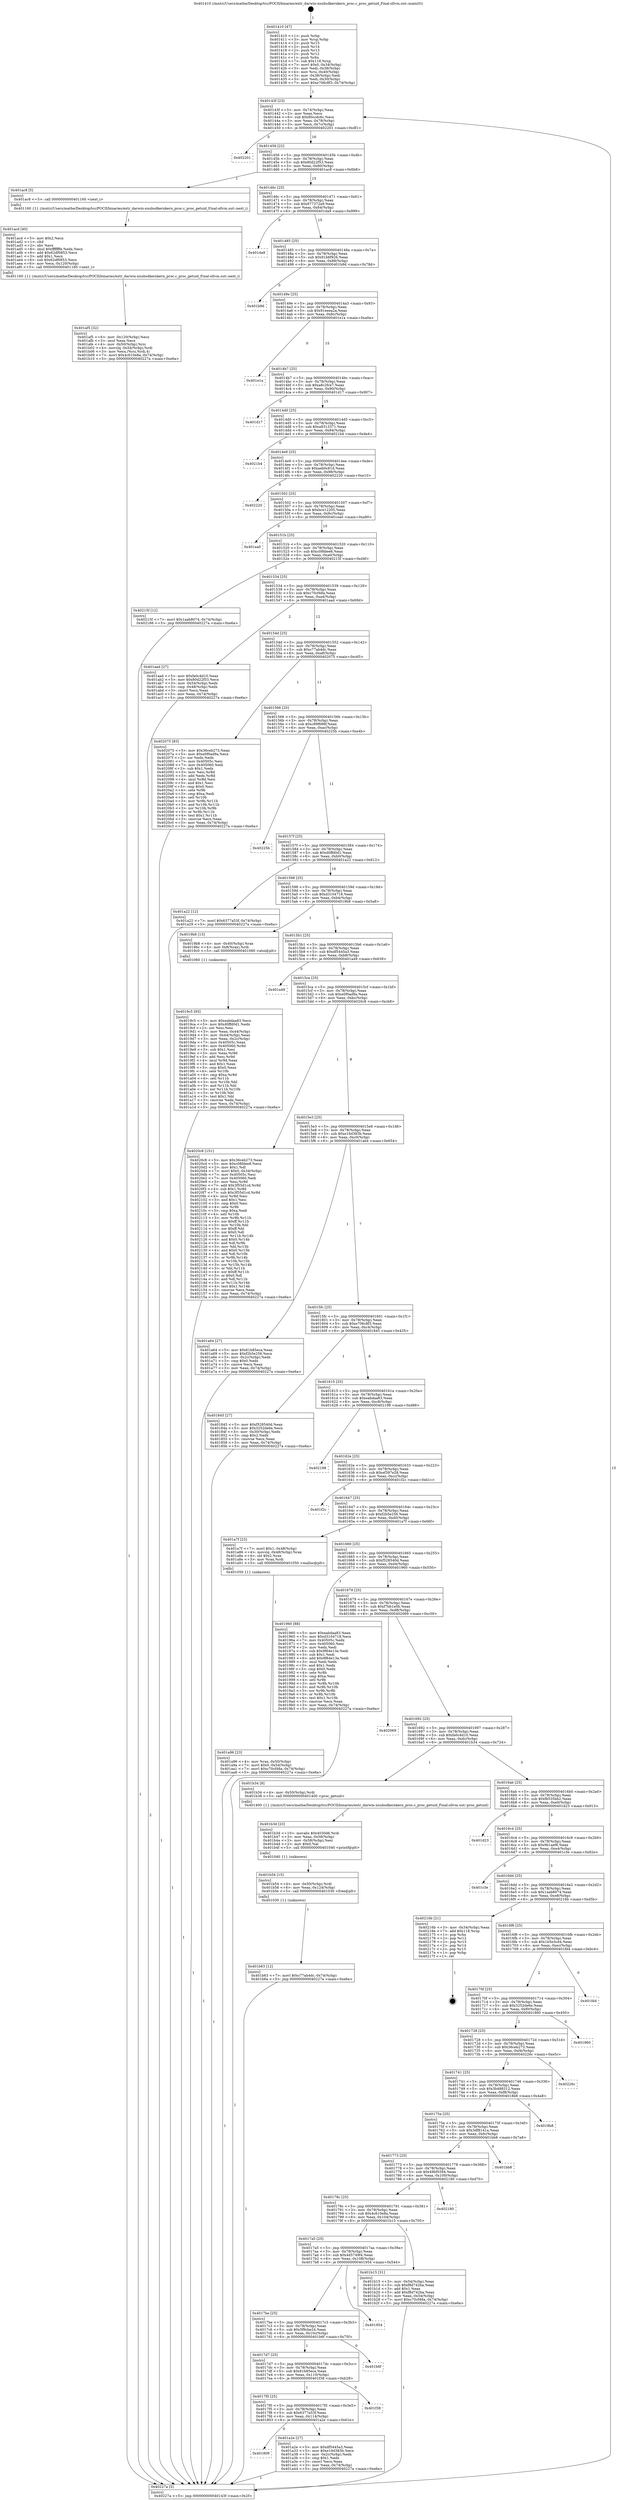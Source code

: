 digraph "0x401410" {
  label = "0x401410 (/mnt/c/Users/mathe/Desktop/tcc/POCII/binaries/extr_darwin-xnubsdkernkern_proc.c_proc_getuid_Final-ollvm.out::main(0))"
  labelloc = "t"
  node[shape=record]

  Entry [label="",width=0.3,height=0.3,shape=circle,fillcolor=black,style=filled]
  "0x40143f" [label="{
     0x40143f [23]\l
     | [instrs]\l
     &nbsp;&nbsp;0x40143f \<+3\>: mov -0x74(%rbp),%eax\l
     &nbsp;&nbsp;0x401442 \<+2\>: mov %eax,%ecx\l
     &nbsp;&nbsp;0x401444 \<+6\>: sub $0x80ccdc6c,%ecx\l
     &nbsp;&nbsp;0x40144a \<+3\>: mov %eax,-0x78(%rbp)\l
     &nbsp;&nbsp;0x40144d \<+3\>: mov %ecx,-0x7c(%rbp)\l
     &nbsp;&nbsp;0x401450 \<+6\>: je 0000000000402201 \<main+0xdf1\>\l
  }"]
  "0x402201" [label="{
     0x402201\l
  }", style=dashed]
  "0x401456" [label="{
     0x401456 [22]\l
     | [instrs]\l
     &nbsp;&nbsp;0x401456 \<+5\>: jmp 000000000040145b \<main+0x4b\>\l
     &nbsp;&nbsp;0x40145b \<+3\>: mov -0x78(%rbp),%eax\l
     &nbsp;&nbsp;0x40145e \<+5\>: sub $0x80d22f53,%eax\l
     &nbsp;&nbsp;0x401463 \<+3\>: mov %eax,-0x80(%rbp)\l
     &nbsp;&nbsp;0x401466 \<+6\>: je 0000000000401ac8 \<main+0x6b8\>\l
  }"]
  Exit [label="",width=0.3,height=0.3,shape=circle,fillcolor=black,style=filled,peripheries=2]
  "0x401ac8" [label="{
     0x401ac8 [5]\l
     | [instrs]\l
     &nbsp;&nbsp;0x401ac8 \<+5\>: call 0000000000401160 \<next_i\>\l
     | [calls]\l
     &nbsp;&nbsp;0x401160 \{1\} (/mnt/c/Users/mathe/Desktop/tcc/POCII/binaries/extr_darwin-xnubsdkernkern_proc.c_proc_getuid_Final-ollvm.out::next_i)\l
  }"]
  "0x40146c" [label="{
     0x40146c [25]\l
     | [instrs]\l
     &nbsp;&nbsp;0x40146c \<+5\>: jmp 0000000000401471 \<main+0x61\>\l
     &nbsp;&nbsp;0x401471 \<+3\>: mov -0x78(%rbp),%eax\l
     &nbsp;&nbsp;0x401474 \<+5\>: sub $0x877372a9,%eax\l
     &nbsp;&nbsp;0x401479 \<+6\>: mov %eax,-0x84(%rbp)\l
     &nbsp;&nbsp;0x40147f \<+6\>: je 0000000000401da9 \<main+0x999\>\l
  }"]
  "0x401b63" [label="{
     0x401b63 [12]\l
     | [instrs]\l
     &nbsp;&nbsp;0x401b63 \<+7\>: movl $0xc77ab4dc,-0x74(%rbp)\l
     &nbsp;&nbsp;0x401b6a \<+5\>: jmp 000000000040227a \<main+0xe6a\>\l
  }"]
  "0x401da9" [label="{
     0x401da9\l
  }", style=dashed]
  "0x401485" [label="{
     0x401485 [25]\l
     | [instrs]\l
     &nbsp;&nbsp;0x401485 \<+5\>: jmp 000000000040148a \<main+0x7a\>\l
     &nbsp;&nbsp;0x40148a \<+3\>: mov -0x78(%rbp),%eax\l
     &nbsp;&nbsp;0x40148d \<+5\>: sub $0x91b6f926,%eax\l
     &nbsp;&nbsp;0x401492 \<+6\>: mov %eax,-0x88(%rbp)\l
     &nbsp;&nbsp;0x401498 \<+6\>: je 0000000000401b9d \<main+0x78d\>\l
  }"]
  "0x401b54" [label="{
     0x401b54 [15]\l
     | [instrs]\l
     &nbsp;&nbsp;0x401b54 \<+4\>: mov -0x50(%rbp),%rdi\l
     &nbsp;&nbsp;0x401b58 \<+6\>: mov %eax,-0x124(%rbp)\l
     &nbsp;&nbsp;0x401b5e \<+5\>: call 0000000000401030 \<free@plt\>\l
     | [calls]\l
     &nbsp;&nbsp;0x401030 \{1\} (unknown)\l
  }"]
  "0x401b9d" [label="{
     0x401b9d\l
  }", style=dashed]
  "0x40149e" [label="{
     0x40149e [25]\l
     | [instrs]\l
     &nbsp;&nbsp;0x40149e \<+5\>: jmp 00000000004014a3 \<main+0x93\>\l
     &nbsp;&nbsp;0x4014a3 \<+3\>: mov -0x78(%rbp),%eax\l
     &nbsp;&nbsp;0x4014a6 \<+5\>: sub $0x91eeea2a,%eax\l
     &nbsp;&nbsp;0x4014ab \<+6\>: mov %eax,-0x8c(%rbp)\l
     &nbsp;&nbsp;0x4014b1 \<+6\>: je 0000000000401e1a \<main+0xa0a\>\l
  }"]
  "0x401b3d" [label="{
     0x401b3d [23]\l
     | [instrs]\l
     &nbsp;&nbsp;0x401b3d \<+10\>: movabs $0x4030d6,%rdi\l
     &nbsp;&nbsp;0x401b47 \<+3\>: mov %eax,-0x58(%rbp)\l
     &nbsp;&nbsp;0x401b4a \<+3\>: mov -0x58(%rbp),%esi\l
     &nbsp;&nbsp;0x401b4d \<+2\>: mov $0x0,%al\l
     &nbsp;&nbsp;0x401b4f \<+5\>: call 0000000000401040 \<printf@plt\>\l
     | [calls]\l
     &nbsp;&nbsp;0x401040 \{1\} (unknown)\l
  }"]
  "0x401e1a" [label="{
     0x401e1a\l
  }", style=dashed]
  "0x4014b7" [label="{
     0x4014b7 [25]\l
     | [instrs]\l
     &nbsp;&nbsp;0x4014b7 \<+5\>: jmp 00000000004014bc \<main+0xac\>\l
     &nbsp;&nbsp;0x4014bc \<+3\>: mov -0x78(%rbp),%eax\l
     &nbsp;&nbsp;0x4014bf \<+5\>: sub $0xa8c2fce7,%eax\l
     &nbsp;&nbsp;0x4014c4 \<+6\>: mov %eax,-0x90(%rbp)\l
     &nbsp;&nbsp;0x4014ca \<+6\>: je 0000000000401d17 \<main+0x907\>\l
  }"]
  "0x401af5" [label="{
     0x401af5 [32]\l
     | [instrs]\l
     &nbsp;&nbsp;0x401af5 \<+6\>: mov -0x120(%rbp),%ecx\l
     &nbsp;&nbsp;0x401afb \<+3\>: imul %eax,%ecx\l
     &nbsp;&nbsp;0x401afe \<+4\>: mov -0x50(%rbp),%rsi\l
     &nbsp;&nbsp;0x401b02 \<+4\>: movslq -0x54(%rbp),%rdi\l
     &nbsp;&nbsp;0x401b06 \<+3\>: mov %ecx,(%rsi,%rdi,4)\l
     &nbsp;&nbsp;0x401b09 \<+7\>: movl $0x4c610e8a,-0x74(%rbp)\l
     &nbsp;&nbsp;0x401b10 \<+5\>: jmp 000000000040227a \<main+0xe6a\>\l
  }"]
  "0x401d17" [label="{
     0x401d17\l
  }", style=dashed]
  "0x4014d0" [label="{
     0x4014d0 [25]\l
     | [instrs]\l
     &nbsp;&nbsp;0x4014d0 \<+5\>: jmp 00000000004014d5 \<main+0xc5\>\l
     &nbsp;&nbsp;0x4014d5 \<+3\>: mov -0x78(%rbp),%eax\l
     &nbsp;&nbsp;0x4014d8 \<+5\>: sub $0xa9313371,%eax\l
     &nbsp;&nbsp;0x4014dd \<+6\>: mov %eax,-0x94(%rbp)\l
     &nbsp;&nbsp;0x4014e3 \<+6\>: je 00000000004021b4 \<main+0xda4\>\l
  }"]
  "0x401acd" [label="{
     0x401acd [40]\l
     | [instrs]\l
     &nbsp;&nbsp;0x401acd \<+5\>: mov $0x2,%ecx\l
     &nbsp;&nbsp;0x401ad2 \<+1\>: cltd\l
     &nbsp;&nbsp;0x401ad3 \<+2\>: idiv %ecx\l
     &nbsp;&nbsp;0x401ad5 \<+6\>: imul $0xfffffffe,%edx,%ecx\l
     &nbsp;&nbsp;0x401adb \<+6\>: add $0x62df0853,%ecx\l
     &nbsp;&nbsp;0x401ae1 \<+3\>: add $0x1,%ecx\l
     &nbsp;&nbsp;0x401ae4 \<+6\>: sub $0x62df0853,%ecx\l
     &nbsp;&nbsp;0x401aea \<+6\>: mov %ecx,-0x120(%rbp)\l
     &nbsp;&nbsp;0x401af0 \<+5\>: call 0000000000401160 \<next_i\>\l
     | [calls]\l
     &nbsp;&nbsp;0x401160 \{1\} (/mnt/c/Users/mathe/Desktop/tcc/POCII/binaries/extr_darwin-xnubsdkernkern_proc.c_proc_getuid_Final-ollvm.out::next_i)\l
  }"]
  "0x4021b4" [label="{
     0x4021b4\l
  }", style=dashed]
  "0x4014e9" [label="{
     0x4014e9 [25]\l
     | [instrs]\l
     &nbsp;&nbsp;0x4014e9 \<+5\>: jmp 00000000004014ee \<main+0xde\>\l
     &nbsp;&nbsp;0x4014ee \<+3\>: mov -0x78(%rbp),%eax\l
     &nbsp;&nbsp;0x4014f1 \<+5\>: sub $0xaeb0c81d,%eax\l
     &nbsp;&nbsp;0x4014f6 \<+6\>: mov %eax,-0x98(%rbp)\l
     &nbsp;&nbsp;0x4014fc \<+6\>: je 0000000000402220 \<main+0xe10\>\l
  }"]
  "0x401a96" [label="{
     0x401a96 [23]\l
     | [instrs]\l
     &nbsp;&nbsp;0x401a96 \<+4\>: mov %rax,-0x50(%rbp)\l
     &nbsp;&nbsp;0x401a9a \<+7\>: movl $0x0,-0x54(%rbp)\l
     &nbsp;&nbsp;0x401aa1 \<+7\>: movl $0xc70cf48a,-0x74(%rbp)\l
     &nbsp;&nbsp;0x401aa8 \<+5\>: jmp 000000000040227a \<main+0xe6a\>\l
  }"]
  "0x402220" [label="{
     0x402220\l
  }", style=dashed]
  "0x401502" [label="{
     0x401502 [25]\l
     | [instrs]\l
     &nbsp;&nbsp;0x401502 \<+5\>: jmp 0000000000401507 \<main+0xf7\>\l
     &nbsp;&nbsp;0x401507 \<+3\>: mov -0x78(%rbp),%eax\l
     &nbsp;&nbsp;0x40150a \<+5\>: sub $0xbce12205,%eax\l
     &nbsp;&nbsp;0x40150f \<+6\>: mov %eax,-0x9c(%rbp)\l
     &nbsp;&nbsp;0x401515 \<+6\>: je 0000000000401ea0 \<main+0xa90\>\l
  }"]
  "0x401809" [label="{
     0x401809\l
  }", style=dashed]
  "0x401ea0" [label="{
     0x401ea0\l
  }", style=dashed]
  "0x40151b" [label="{
     0x40151b [25]\l
     | [instrs]\l
     &nbsp;&nbsp;0x40151b \<+5\>: jmp 0000000000401520 \<main+0x110\>\l
     &nbsp;&nbsp;0x401520 \<+3\>: mov -0x78(%rbp),%eax\l
     &nbsp;&nbsp;0x401523 \<+5\>: sub $0xc08fdee8,%eax\l
     &nbsp;&nbsp;0x401528 \<+6\>: mov %eax,-0xa0(%rbp)\l
     &nbsp;&nbsp;0x40152e \<+6\>: je 000000000040215f \<main+0xd4f\>\l
  }"]
  "0x401a2e" [label="{
     0x401a2e [27]\l
     | [instrs]\l
     &nbsp;&nbsp;0x401a2e \<+5\>: mov $0xdf5445a3,%eax\l
     &nbsp;&nbsp;0x401a33 \<+5\>: mov $0xe16d383b,%ecx\l
     &nbsp;&nbsp;0x401a38 \<+3\>: mov -0x2c(%rbp),%edx\l
     &nbsp;&nbsp;0x401a3b \<+3\>: cmp $0x1,%edx\l
     &nbsp;&nbsp;0x401a3e \<+3\>: cmovl %ecx,%eax\l
     &nbsp;&nbsp;0x401a41 \<+3\>: mov %eax,-0x74(%rbp)\l
     &nbsp;&nbsp;0x401a44 \<+5\>: jmp 000000000040227a \<main+0xe6a\>\l
  }"]
  "0x40215f" [label="{
     0x40215f [12]\l
     | [instrs]\l
     &nbsp;&nbsp;0x40215f \<+7\>: movl $0x1aab8074,-0x74(%rbp)\l
     &nbsp;&nbsp;0x402166 \<+5\>: jmp 000000000040227a \<main+0xe6a\>\l
  }"]
  "0x401534" [label="{
     0x401534 [25]\l
     | [instrs]\l
     &nbsp;&nbsp;0x401534 \<+5\>: jmp 0000000000401539 \<main+0x129\>\l
     &nbsp;&nbsp;0x401539 \<+3\>: mov -0x78(%rbp),%eax\l
     &nbsp;&nbsp;0x40153c \<+5\>: sub $0xc70cf48a,%eax\l
     &nbsp;&nbsp;0x401541 \<+6\>: mov %eax,-0xa4(%rbp)\l
     &nbsp;&nbsp;0x401547 \<+6\>: je 0000000000401aad \<main+0x69d\>\l
  }"]
  "0x4017f0" [label="{
     0x4017f0 [25]\l
     | [instrs]\l
     &nbsp;&nbsp;0x4017f0 \<+5\>: jmp 00000000004017f5 \<main+0x3e5\>\l
     &nbsp;&nbsp;0x4017f5 \<+3\>: mov -0x78(%rbp),%eax\l
     &nbsp;&nbsp;0x4017f8 \<+5\>: sub $0x6377a53f,%eax\l
     &nbsp;&nbsp;0x4017fd \<+6\>: mov %eax,-0x114(%rbp)\l
     &nbsp;&nbsp;0x401803 \<+6\>: je 0000000000401a2e \<main+0x61e\>\l
  }"]
  "0x401aad" [label="{
     0x401aad [27]\l
     | [instrs]\l
     &nbsp;&nbsp;0x401aad \<+5\>: mov $0xfa0c4d10,%eax\l
     &nbsp;&nbsp;0x401ab2 \<+5\>: mov $0x80d22f53,%ecx\l
     &nbsp;&nbsp;0x401ab7 \<+3\>: mov -0x54(%rbp),%edx\l
     &nbsp;&nbsp;0x401aba \<+3\>: cmp -0x48(%rbp),%edx\l
     &nbsp;&nbsp;0x401abd \<+3\>: cmovl %ecx,%eax\l
     &nbsp;&nbsp;0x401ac0 \<+3\>: mov %eax,-0x74(%rbp)\l
     &nbsp;&nbsp;0x401ac3 \<+5\>: jmp 000000000040227a \<main+0xe6a\>\l
  }"]
  "0x40154d" [label="{
     0x40154d [25]\l
     | [instrs]\l
     &nbsp;&nbsp;0x40154d \<+5\>: jmp 0000000000401552 \<main+0x142\>\l
     &nbsp;&nbsp;0x401552 \<+3\>: mov -0x78(%rbp),%eax\l
     &nbsp;&nbsp;0x401555 \<+5\>: sub $0xc77ab4dc,%eax\l
     &nbsp;&nbsp;0x40155a \<+6\>: mov %eax,-0xa8(%rbp)\l
     &nbsp;&nbsp;0x401560 \<+6\>: je 0000000000402075 \<main+0xc65\>\l
  }"]
  "0x401f38" [label="{
     0x401f38\l
  }", style=dashed]
  "0x402075" [label="{
     0x402075 [83]\l
     | [instrs]\l
     &nbsp;&nbsp;0x402075 \<+5\>: mov $0x36ceb273,%eax\l
     &nbsp;&nbsp;0x40207a \<+5\>: mov $0xe0f0ad9a,%ecx\l
     &nbsp;&nbsp;0x40207f \<+2\>: xor %edx,%edx\l
     &nbsp;&nbsp;0x402081 \<+7\>: mov 0x40505c,%esi\l
     &nbsp;&nbsp;0x402088 \<+7\>: mov 0x405060,%edi\l
     &nbsp;&nbsp;0x40208f \<+3\>: sub $0x1,%edx\l
     &nbsp;&nbsp;0x402092 \<+3\>: mov %esi,%r8d\l
     &nbsp;&nbsp;0x402095 \<+3\>: add %edx,%r8d\l
     &nbsp;&nbsp;0x402098 \<+4\>: imul %r8d,%esi\l
     &nbsp;&nbsp;0x40209c \<+3\>: and $0x1,%esi\l
     &nbsp;&nbsp;0x40209f \<+3\>: cmp $0x0,%esi\l
     &nbsp;&nbsp;0x4020a2 \<+4\>: sete %r9b\l
     &nbsp;&nbsp;0x4020a6 \<+3\>: cmp $0xa,%edi\l
     &nbsp;&nbsp;0x4020a9 \<+4\>: setl %r10b\l
     &nbsp;&nbsp;0x4020ad \<+3\>: mov %r9b,%r11b\l
     &nbsp;&nbsp;0x4020b0 \<+3\>: and %r10b,%r11b\l
     &nbsp;&nbsp;0x4020b3 \<+3\>: xor %r10b,%r9b\l
     &nbsp;&nbsp;0x4020b6 \<+3\>: or %r9b,%r11b\l
     &nbsp;&nbsp;0x4020b9 \<+4\>: test $0x1,%r11b\l
     &nbsp;&nbsp;0x4020bd \<+3\>: cmovne %ecx,%eax\l
     &nbsp;&nbsp;0x4020c0 \<+3\>: mov %eax,-0x74(%rbp)\l
     &nbsp;&nbsp;0x4020c3 \<+5\>: jmp 000000000040227a \<main+0xe6a\>\l
  }"]
  "0x401566" [label="{
     0x401566 [25]\l
     | [instrs]\l
     &nbsp;&nbsp;0x401566 \<+5\>: jmp 000000000040156b \<main+0x15b\>\l
     &nbsp;&nbsp;0x40156b \<+3\>: mov -0x78(%rbp),%eax\l
     &nbsp;&nbsp;0x40156e \<+5\>: sub $0xc89f686f,%eax\l
     &nbsp;&nbsp;0x401573 \<+6\>: mov %eax,-0xac(%rbp)\l
     &nbsp;&nbsp;0x401579 \<+6\>: je 000000000040225b \<main+0xe4b\>\l
  }"]
  "0x4017d7" [label="{
     0x4017d7 [25]\l
     | [instrs]\l
     &nbsp;&nbsp;0x4017d7 \<+5\>: jmp 00000000004017dc \<main+0x3cc\>\l
     &nbsp;&nbsp;0x4017dc \<+3\>: mov -0x78(%rbp),%eax\l
     &nbsp;&nbsp;0x4017df \<+5\>: sub $0x61b85eca,%eax\l
     &nbsp;&nbsp;0x4017e4 \<+6\>: mov %eax,-0x110(%rbp)\l
     &nbsp;&nbsp;0x4017ea \<+6\>: je 0000000000401f38 \<main+0xb28\>\l
  }"]
  "0x40225b" [label="{
     0x40225b\l
  }", style=dashed]
  "0x40157f" [label="{
     0x40157f [25]\l
     | [instrs]\l
     &nbsp;&nbsp;0x40157f \<+5\>: jmp 0000000000401584 \<main+0x174\>\l
     &nbsp;&nbsp;0x401584 \<+3\>: mov -0x78(%rbp),%eax\l
     &nbsp;&nbsp;0x401587 \<+5\>: sub $0xd0ffd0d1,%eax\l
     &nbsp;&nbsp;0x40158c \<+6\>: mov %eax,-0xb0(%rbp)\l
     &nbsp;&nbsp;0x401592 \<+6\>: je 0000000000401a22 \<main+0x612\>\l
  }"]
  "0x401b6f" [label="{
     0x401b6f\l
  }", style=dashed]
  "0x401a22" [label="{
     0x401a22 [12]\l
     | [instrs]\l
     &nbsp;&nbsp;0x401a22 \<+7\>: movl $0x6377a53f,-0x74(%rbp)\l
     &nbsp;&nbsp;0x401a29 \<+5\>: jmp 000000000040227a \<main+0xe6a\>\l
  }"]
  "0x401598" [label="{
     0x401598 [25]\l
     | [instrs]\l
     &nbsp;&nbsp;0x401598 \<+5\>: jmp 000000000040159d \<main+0x18d\>\l
     &nbsp;&nbsp;0x40159d \<+3\>: mov -0x78(%rbp),%eax\l
     &nbsp;&nbsp;0x4015a0 \<+5\>: sub $0xd3104718,%eax\l
     &nbsp;&nbsp;0x4015a5 \<+6\>: mov %eax,-0xb4(%rbp)\l
     &nbsp;&nbsp;0x4015ab \<+6\>: je 00000000004019b8 \<main+0x5a8\>\l
  }"]
  "0x4017be" [label="{
     0x4017be [25]\l
     | [instrs]\l
     &nbsp;&nbsp;0x4017be \<+5\>: jmp 00000000004017c3 \<main+0x3b3\>\l
     &nbsp;&nbsp;0x4017c3 \<+3\>: mov -0x78(%rbp),%eax\l
     &nbsp;&nbsp;0x4017c6 \<+5\>: sub $0x5f9cbe24,%eax\l
     &nbsp;&nbsp;0x4017cb \<+6\>: mov %eax,-0x10c(%rbp)\l
     &nbsp;&nbsp;0x4017d1 \<+6\>: je 0000000000401b6f \<main+0x75f\>\l
  }"]
  "0x4019b8" [label="{
     0x4019b8 [13]\l
     | [instrs]\l
     &nbsp;&nbsp;0x4019b8 \<+4\>: mov -0x40(%rbp),%rax\l
     &nbsp;&nbsp;0x4019bc \<+4\>: mov 0x8(%rax),%rdi\l
     &nbsp;&nbsp;0x4019c0 \<+5\>: call 0000000000401060 \<atoi@plt\>\l
     | [calls]\l
     &nbsp;&nbsp;0x401060 \{1\} (unknown)\l
  }"]
  "0x4015b1" [label="{
     0x4015b1 [25]\l
     | [instrs]\l
     &nbsp;&nbsp;0x4015b1 \<+5\>: jmp 00000000004015b6 \<main+0x1a6\>\l
     &nbsp;&nbsp;0x4015b6 \<+3\>: mov -0x78(%rbp),%eax\l
     &nbsp;&nbsp;0x4015b9 \<+5\>: sub $0xdf5445a3,%eax\l
     &nbsp;&nbsp;0x4015be \<+6\>: mov %eax,-0xb8(%rbp)\l
     &nbsp;&nbsp;0x4015c4 \<+6\>: je 0000000000401a49 \<main+0x639\>\l
  }"]
  "0x401954" [label="{
     0x401954\l
  }", style=dashed]
  "0x401a49" [label="{
     0x401a49\l
  }", style=dashed]
  "0x4015ca" [label="{
     0x4015ca [25]\l
     | [instrs]\l
     &nbsp;&nbsp;0x4015ca \<+5\>: jmp 00000000004015cf \<main+0x1bf\>\l
     &nbsp;&nbsp;0x4015cf \<+3\>: mov -0x78(%rbp),%eax\l
     &nbsp;&nbsp;0x4015d2 \<+5\>: sub $0xe0f0ad9a,%eax\l
     &nbsp;&nbsp;0x4015d7 \<+6\>: mov %eax,-0xbc(%rbp)\l
     &nbsp;&nbsp;0x4015dd \<+6\>: je 00000000004020c8 \<main+0xcb8\>\l
  }"]
  "0x4017a5" [label="{
     0x4017a5 [25]\l
     | [instrs]\l
     &nbsp;&nbsp;0x4017a5 \<+5\>: jmp 00000000004017aa \<main+0x39a\>\l
     &nbsp;&nbsp;0x4017aa \<+3\>: mov -0x78(%rbp),%eax\l
     &nbsp;&nbsp;0x4017ad \<+5\>: sub $0x4d5749f4,%eax\l
     &nbsp;&nbsp;0x4017b2 \<+6\>: mov %eax,-0x108(%rbp)\l
     &nbsp;&nbsp;0x4017b8 \<+6\>: je 0000000000401954 \<main+0x544\>\l
  }"]
  "0x4020c8" [label="{
     0x4020c8 [151]\l
     | [instrs]\l
     &nbsp;&nbsp;0x4020c8 \<+5\>: mov $0x36ceb273,%eax\l
     &nbsp;&nbsp;0x4020cd \<+5\>: mov $0xc08fdee8,%ecx\l
     &nbsp;&nbsp;0x4020d2 \<+2\>: mov $0x1,%dl\l
     &nbsp;&nbsp;0x4020d4 \<+7\>: movl $0x0,-0x34(%rbp)\l
     &nbsp;&nbsp;0x4020db \<+7\>: mov 0x40505c,%esi\l
     &nbsp;&nbsp;0x4020e2 \<+7\>: mov 0x405060,%edi\l
     &nbsp;&nbsp;0x4020e9 \<+3\>: mov %esi,%r8d\l
     &nbsp;&nbsp;0x4020ec \<+7\>: add $0x3f55d1cd,%r8d\l
     &nbsp;&nbsp;0x4020f3 \<+4\>: sub $0x1,%r8d\l
     &nbsp;&nbsp;0x4020f7 \<+7\>: sub $0x3f55d1cd,%r8d\l
     &nbsp;&nbsp;0x4020fe \<+4\>: imul %r8d,%esi\l
     &nbsp;&nbsp;0x402102 \<+3\>: and $0x1,%esi\l
     &nbsp;&nbsp;0x402105 \<+3\>: cmp $0x0,%esi\l
     &nbsp;&nbsp;0x402108 \<+4\>: sete %r9b\l
     &nbsp;&nbsp;0x40210c \<+3\>: cmp $0xa,%edi\l
     &nbsp;&nbsp;0x40210f \<+4\>: setl %r10b\l
     &nbsp;&nbsp;0x402113 \<+3\>: mov %r9b,%r11b\l
     &nbsp;&nbsp;0x402116 \<+4\>: xor $0xff,%r11b\l
     &nbsp;&nbsp;0x40211a \<+3\>: mov %r10b,%bl\l
     &nbsp;&nbsp;0x40211d \<+3\>: xor $0xff,%bl\l
     &nbsp;&nbsp;0x402120 \<+3\>: xor $0x0,%dl\l
     &nbsp;&nbsp;0x402123 \<+3\>: mov %r11b,%r14b\l
     &nbsp;&nbsp;0x402126 \<+4\>: and $0x0,%r14b\l
     &nbsp;&nbsp;0x40212a \<+3\>: and %dl,%r9b\l
     &nbsp;&nbsp;0x40212d \<+3\>: mov %bl,%r15b\l
     &nbsp;&nbsp;0x402130 \<+4\>: and $0x0,%r15b\l
     &nbsp;&nbsp;0x402134 \<+3\>: and %dl,%r10b\l
     &nbsp;&nbsp;0x402137 \<+3\>: or %r9b,%r14b\l
     &nbsp;&nbsp;0x40213a \<+3\>: or %r10b,%r15b\l
     &nbsp;&nbsp;0x40213d \<+3\>: xor %r15b,%r14b\l
     &nbsp;&nbsp;0x402140 \<+3\>: or %bl,%r11b\l
     &nbsp;&nbsp;0x402143 \<+4\>: xor $0xff,%r11b\l
     &nbsp;&nbsp;0x402147 \<+3\>: or $0x0,%dl\l
     &nbsp;&nbsp;0x40214a \<+3\>: and %dl,%r11b\l
     &nbsp;&nbsp;0x40214d \<+3\>: or %r11b,%r14b\l
     &nbsp;&nbsp;0x402150 \<+4\>: test $0x1,%r14b\l
     &nbsp;&nbsp;0x402154 \<+3\>: cmovne %ecx,%eax\l
     &nbsp;&nbsp;0x402157 \<+3\>: mov %eax,-0x74(%rbp)\l
     &nbsp;&nbsp;0x40215a \<+5\>: jmp 000000000040227a \<main+0xe6a\>\l
  }"]
  "0x4015e3" [label="{
     0x4015e3 [25]\l
     | [instrs]\l
     &nbsp;&nbsp;0x4015e3 \<+5\>: jmp 00000000004015e8 \<main+0x1d8\>\l
     &nbsp;&nbsp;0x4015e8 \<+3\>: mov -0x78(%rbp),%eax\l
     &nbsp;&nbsp;0x4015eb \<+5\>: sub $0xe16d383b,%eax\l
     &nbsp;&nbsp;0x4015f0 \<+6\>: mov %eax,-0xc0(%rbp)\l
     &nbsp;&nbsp;0x4015f6 \<+6\>: je 0000000000401a64 \<main+0x654\>\l
  }"]
  "0x401b15" [label="{
     0x401b15 [31]\l
     | [instrs]\l
     &nbsp;&nbsp;0x401b15 \<+3\>: mov -0x54(%rbp),%eax\l
     &nbsp;&nbsp;0x401b18 \<+5\>: sub $0xf8d742ba,%eax\l
     &nbsp;&nbsp;0x401b1d \<+3\>: add $0x1,%eax\l
     &nbsp;&nbsp;0x401b20 \<+5\>: add $0xf8d742ba,%eax\l
     &nbsp;&nbsp;0x401b25 \<+3\>: mov %eax,-0x54(%rbp)\l
     &nbsp;&nbsp;0x401b28 \<+7\>: movl $0xc70cf48a,-0x74(%rbp)\l
     &nbsp;&nbsp;0x401b2f \<+5\>: jmp 000000000040227a \<main+0xe6a\>\l
  }"]
  "0x401a64" [label="{
     0x401a64 [27]\l
     | [instrs]\l
     &nbsp;&nbsp;0x401a64 \<+5\>: mov $0x61b85eca,%eax\l
     &nbsp;&nbsp;0x401a69 \<+5\>: mov $0xf2b5e256,%ecx\l
     &nbsp;&nbsp;0x401a6e \<+3\>: mov -0x2c(%rbp),%edx\l
     &nbsp;&nbsp;0x401a71 \<+3\>: cmp $0x0,%edx\l
     &nbsp;&nbsp;0x401a74 \<+3\>: cmove %ecx,%eax\l
     &nbsp;&nbsp;0x401a77 \<+3\>: mov %eax,-0x74(%rbp)\l
     &nbsp;&nbsp;0x401a7a \<+5\>: jmp 000000000040227a \<main+0xe6a\>\l
  }"]
  "0x4015fc" [label="{
     0x4015fc [25]\l
     | [instrs]\l
     &nbsp;&nbsp;0x4015fc \<+5\>: jmp 0000000000401601 \<main+0x1f1\>\l
     &nbsp;&nbsp;0x401601 \<+3\>: mov -0x78(%rbp),%eax\l
     &nbsp;&nbsp;0x401604 \<+5\>: sub $0xe706c8f3,%eax\l
     &nbsp;&nbsp;0x401609 \<+6\>: mov %eax,-0xc4(%rbp)\l
     &nbsp;&nbsp;0x40160f \<+6\>: je 0000000000401845 \<main+0x435\>\l
  }"]
  "0x40178c" [label="{
     0x40178c [25]\l
     | [instrs]\l
     &nbsp;&nbsp;0x40178c \<+5\>: jmp 0000000000401791 \<main+0x381\>\l
     &nbsp;&nbsp;0x401791 \<+3\>: mov -0x78(%rbp),%eax\l
     &nbsp;&nbsp;0x401794 \<+5\>: sub $0x4c610e8a,%eax\l
     &nbsp;&nbsp;0x401799 \<+6\>: mov %eax,-0x104(%rbp)\l
     &nbsp;&nbsp;0x40179f \<+6\>: je 0000000000401b15 \<main+0x705\>\l
  }"]
  "0x401845" [label="{
     0x401845 [27]\l
     | [instrs]\l
     &nbsp;&nbsp;0x401845 \<+5\>: mov $0xf528540d,%eax\l
     &nbsp;&nbsp;0x40184a \<+5\>: mov $0x3252de6e,%ecx\l
     &nbsp;&nbsp;0x40184f \<+3\>: mov -0x30(%rbp),%edx\l
     &nbsp;&nbsp;0x401852 \<+3\>: cmp $0x2,%edx\l
     &nbsp;&nbsp;0x401855 \<+3\>: cmovne %ecx,%eax\l
     &nbsp;&nbsp;0x401858 \<+3\>: mov %eax,-0x74(%rbp)\l
     &nbsp;&nbsp;0x40185b \<+5\>: jmp 000000000040227a \<main+0xe6a\>\l
  }"]
  "0x401615" [label="{
     0x401615 [25]\l
     | [instrs]\l
     &nbsp;&nbsp;0x401615 \<+5\>: jmp 000000000040161a \<main+0x20a\>\l
     &nbsp;&nbsp;0x40161a \<+3\>: mov -0x78(%rbp),%eax\l
     &nbsp;&nbsp;0x40161d \<+5\>: sub $0xeabdaa83,%eax\l
     &nbsp;&nbsp;0x401622 \<+6\>: mov %eax,-0xc8(%rbp)\l
     &nbsp;&nbsp;0x401628 \<+6\>: je 0000000000402198 \<main+0xd88\>\l
  }"]
  "0x40227a" [label="{
     0x40227a [5]\l
     | [instrs]\l
     &nbsp;&nbsp;0x40227a \<+5\>: jmp 000000000040143f \<main+0x2f\>\l
  }"]
  "0x401410" [label="{
     0x401410 [47]\l
     | [instrs]\l
     &nbsp;&nbsp;0x401410 \<+1\>: push %rbp\l
     &nbsp;&nbsp;0x401411 \<+3\>: mov %rsp,%rbp\l
     &nbsp;&nbsp;0x401414 \<+2\>: push %r15\l
     &nbsp;&nbsp;0x401416 \<+2\>: push %r14\l
     &nbsp;&nbsp;0x401418 \<+2\>: push %r13\l
     &nbsp;&nbsp;0x40141a \<+2\>: push %r12\l
     &nbsp;&nbsp;0x40141c \<+1\>: push %rbx\l
     &nbsp;&nbsp;0x40141d \<+7\>: sub $0x118,%rsp\l
     &nbsp;&nbsp;0x401424 \<+7\>: movl $0x0,-0x34(%rbp)\l
     &nbsp;&nbsp;0x40142b \<+3\>: mov %edi,-0x38(%rbp)\l
     &nbsp;&nbsp;0x40142e \<+4\>: mov %rsi,-0x40(%rbp)\l
     &nbsp;&nbsp;0x401432 \<+3\>: mov -0x38(%rbp),%edi\l
     &nbsp;&nbsp;0x401435 \<+3\>: mov %edi,-0x30(%rbp)\l
     &nbsp;&nbsp;0x401438 \<+7\>: movl $0xe706c8f3,-0x74(%rbp)\l
  }"]
  "0x402180" [label="{
     0x402180\l
  }", style=dashed]
  "0x402198" [label="{
     0x402198\l
  }", style=dashed]
  "0x40162e" [label="{
     0x40162e [25]\l
     | [instrs]\l
     &nbsp;&nbsp;0x40162e \<+5\>: jmp 0000000000401633 \<main+0x223\>\l
     &nbsp;&nbsp;0x401633 \<+3\>: mov -0x78(%rbp),%eax\l
     &nbsp;&nbsp;0x401636 \<+5\>: sub $0xef397e28,%eax\l
     &nbsp;&nbsp;0x40163b \<+6\>: mov %eax,-0xcc(%rbp)\l
     &nbsp;&nbsp;0x401641 \<+6\>: je 0000000000401f2c \<main+0xb1c\>\l
  }"]
  "0x401773" [label="{
     0x401773 [25]\l
     | [instrs]\l
     &nbsp;&nbsp;0x401773 \<+5\>: jmp 0000000000401778 \<main+0x368\>\l
     &nbsp;&nbsp;0x401778 \<+3\>: mov -0x78(%rbp),%eax\l
     &nbsp;&nbsp;0x40177b \<+5\>: sub $0x49bf5594,%eax\l
     &nbsp;&nbsp;0x401780 \<+6\>: mov %eax,-0x100(%rbp)\l
     &nbsp;&nbsp;0x401786 \<+6\>: je 0000000000402180 \<main+0xd70\>\l
  }"]
  "0x401f2c" [label="{
     0x401f2c\l
  }", style=dashed]
  "0x401647" [label="{
     0x401647 [25]\l
     | [instrs]\l
     &nbsp;&nbsp;0x401647 \<+5\>: jmp 000000000040164c \<main+0x23c\>\l
     &nbsp;&nbsp;0x40164c \<+3\>: mov -0x78(%rbp),%eax\l
     &nbsp;&nbsp;0x40164f \<+5\>: sub $0xf2b5e256,%eax\l
     &nbsp;&nbsp;0x401654 \<+6\>: mov %eax,-0xd0(%rbp)\l
     &nbsp;&nbsp;0x40165a \<+6\>: je 0000000000401a7f \<main+0x66f\>\l
  }"]
  "0x401bb8" [label="{
     0x401bb8\l
  }", style=dashed]
  "0x401a7f" [label="{
     0x401a7f [23]\l
     | [instrs]\l
     &nbsp;&nbsp;0x401a7f \<+7\>: movl $0x1,-0x48(%rbp)\l
     &nbsp;&nbsp;0x401a86 \<+4\>: movslq -0x48(%rbp),%rax\l
     &nbsp;&nbsp;0x401a8a \<+4\>: shl $0x2,%rax\l
     &nbsp;&nbsp;0x401a8e \<+3\>: mov %rax,%rdi\l
     &nbsp;&nbsp;0x401a91 \<+5\>: call 0000000000401050 \<malloc@plt\>\l
     | [calls]\l
     &nbsp;&nbsp;0x401050 \{1\} (unknown)\l
  }"]
  "0x401660" [label="{
     0x401660 [25]\l
     | [instrs]\l
     &nbsp;&nbsp;0x401660 \<+5\>: jmp 0000000000401665 \<main+0x255\>\l
     &nbsp;&nbsp;0x401665 \<+3\>: mov -0x78(%rbp),%eax\l
     &nbsp;&nbsp;0x401668 \<+5\>: sub $0xf528540d,%eax\l
     &nbsp;&nbsp;0x40166d \<+6\>: mov %eax,-0xd4(%rbp)\l
     &nbsp;&nbsp;0x401673 \<+6\>: je 0000000000401960 \<main+0x550\>\l
  }"]
  "0x40175a" [label="{
     0x40175a [25]\l
     | [instrs]\l
     &nbsp;&nbsp;0x40175a \<+5\>: jmp 000000000040175f \<main+0x34f\>\l
     &nbsp;&nbsp;0x40175f \<+3\>: mov -0x78(%rbp),%eax\l
     &nbsp;&nbsp;0x401762 \<+5\>: sub $0x3df8141a,%eax\l
     &nbsp;&nbsp;0x401767 \<+6\>: mov %eax,-0xfc(%rbp)\l
     &nbsp;&nbsp;0x40176d \<+6\>: je 0000000000401bb8 \<main+0x7a8\>\l
  }"]
  "0x401960" [label="{
     0x401960 [88]\l
     | [instrs]\l
     &nbsp;&nbsp;0x401960 \<+5\>: mov $0xeabdaa83,%eax\l
     &nbsp;&nbsp;0x401965 \<+5\>: mov $0xd3104718,%ecx\l
     &nbsp;&nbsp;0x40196a \<+7\>: mov 0x40505c,%edx\l
     &nbsp;&nbsp;0x401971 \<+7\>: mov 0x405060,%esi\l
     &nbsp;&nbsp;0x401978 \<+2\>: mov %edx,%edi\l
     &nbsp;&nbsp;0x40197a \<+6\>: sub $0x9f64e13e,%edi\l
     &nbsp;&nbsp;0x401980 \<+3\>: sub $0x1,%edi\l
     &nbsp;&nbsp;0x401983 \<+6\>: add $0x9f64e13e,%edi\l
     &nbsp;&nbsp;0x401989 \<+3\>: imul %edi,%edx\l
     &nbsp;&nbsp;0x40198c \<+3\>: and $0x1,%edx\l
     &nbsp;&nbsp;0x40198f \<+3\>: cmp $0x0,%edx\l
     &nbsp;&nbsp;0x401992 \<+4\>: sete %r8b\l
     &nbsp;&nbsp;0x401996 \<+3\>: cmp $0xa,%esi\l
     &nbsp;&nbsp;0x401999 \<+4\>: setl %r9b\l
     &nbsp;&nbsp;0x40199d \<+3\>: mov %r8b,%r10b\l
     &nbsp;&nbsp;0x4019a0 \<+3\>: and %r9b,%r10b\l
     &nbsp;&nbsp;0x4019a3 \<+3\>: xor %r9b,%r8b\l
     &nbsp;&nbsp;0x4019a6 \<+3\>: or %r8b,%r10b\l
     &nbsp;&nbsp;0x4019a9 \<+4\>: test $0x1,%r10b\l
     &nbsp;&nbsp;0x4019ad \<+3\>: cmovne %ecx,%eax\l
     &nbsp;&nbsp;0x4019b0 \<+3\>: mov %eax,-0x74(%rbp)\l
     &nbsp;&nbsp;0x4019b3 \<+5\>: jmp 000000000040227a \<main+0xe6a\>\l
  }"]
  "0x401679" [label="{
     0x401679 [25]\l
     | [instrs]\l
     &nbsp;&nbsp;0x401679 \<+5\>: jmp 000000000040167e \<main+0x26e\>\l
     &nbsp;&nbsp;0x40167e \<+3\>: mov -0x78(%rbp),%eax\l
     &nbsp;&nbsp;0x401681 \<+5\>: sub $0xf7bb1e0b,%eax\l
     &nbsp;&nbsp;0x401686 \<+6\>: mov %eax,-0xd8(%rbp)\l
     &nbsp;&nbsp;0x40168c \<+6\>: je 0000000000402069 \<main+0xc59\>\l
  }"]
  "0x4019c5" [label="{
     0x4019c5 [93]\l
     | [instrs]\l
     &nbsp;&nbsp;0x4019c5 \<+5\>: mov $0xeabdaa83,%ecx\l
     &nbsp;&nbsp;0x4019ca \<+5\>: mov $0xd0ffd0d1,%edx\l
     &nbsp;&nbsp;0x4019cf \<+2\>: xor %esi,%esi\l
     &nbsp;&nbsp;0x4019d1 \<+3\>: mov %eax,-0x44(%rbp)\l
     &nbsp;&nbsp;0x4019d4 \<+3\>: mov -0x44(%rbp),%eax\l
     &nbsp;&nbsp;0x4019d7 \<+3\>: mov %eax,-0x2c(%rbp)\l
     &nbsp;&nbsp;0x4019da \<+7\>: mov 0x40505c,%eax\l
     &nbsp;&nbsp;0x4019e1 \<+8\>: mov 0x405060,%r8d\l
     &nbsp;&nbsp;0x4019e9 \<+3\>: sub $0x1,%esi\l
     &nbsp;&nbsp;0x4019ec \<+3\>: mov %eax,%r9d\l
     &nbsp;&nbsp;0x4019ef \<+3\>: add %esi,%r9d\l
     &nbsp;&nbsp;0x4019f2 \<+4\>: imul %r9d,%eax\l
     &nbsp;&nbsp;0x4019f6 \<+3\>: and $0x1,%eax\l
     &nbsp;&nbsp;0x4019f9 \<+3\>: cmp $0x0,%eax\l
     &nbsp;&nbsp;0x4019fc \<+4\>: sete %r10b\l
     &nbsp;&nbsp;0x401a00 \<+4\>: cmp $0xa,%r8d\l
     &nbsp;&nbsp;0x401a04 \<+4\>: setl %r11b\l
     &nbsp;&nbsp;0x401a08 \<+3\>: mov %r10b,%bl\l
     &nbsp;&nbsp;0x401a0b \<+3\>: and %r11b,%bl\l
     &nbsp;&nbsp;0x401a0e \<+3\>: xor %r11b,%r10b\l
     &nbsp;&nbsp;0x401a11 \<+3\>: or %r10b,%bl\l
     &nbsp;&nbsp;0x401a14 \<+3\>: test $0x1,%bl\l
     &nbsp;&nbsp;0x401a17 \<+3\>: cmovne %edx,%ecx\l
     &nbsp;&nbsp;0x401a1a \<+3\>: mov %ecx,-0x74(%rbp)\l
     &nbsp;&nbsp;0x401a1d \<+5\>: jmp 000000000040227a \<main+0xe6a\>\l
  }"]
  "0x4018b8" [label="{
     0x4018b8\l
  }", style=dashed]
  "0x402069" [label="{
     0x402069\l
  }", style=dashed]
  "0x401692" [label="{
     0x401692 [25]\l
     | [instrs]\l
     &nbsp;&nbsp;0x401692 \<+5\>: jmp 0000000000401697 \<main+0x287\>\l
     &nbsp;&nbsp;0x401697 \<+3\>: mov -0x78(%rbp),%eax\l
     &nbsp;&nbsp;0x40169a \<+5\>: sub $0xfa0c4d10,%eax\l
     &nbsp;&nbsp;0x40169f \<+6\>: mov %eax,-0xdc(%rbp)\l
     &nbsp;&nbsp;0x4016a5 \<+6\>: je 0000000000401b34 \<main+0x724\>\l
  }"]
  "0x401741" [label="{
     0x401741 [25]\l
     | [instrs]\l
     &nbsp;&nbsp;0x401741 \<+5\>: jmp 0000000000401746 \<main+0x336\>\l
     &nbsp;&nbsp;0x401746 \<+3\>: mov -0x78(%rbp),%eax\l
     &nbsp;&nbsp;0x401749 \<+5\>: sub $0x3b488312,%eax\l
     &nbsp;&nbsp;0x40174e \<+6\>: mov %eax,-0xf8(%rbp)\l
     &nbsp;&nbsp;0x401754 \<+6\>: je 00000000004018b8 \<main+0x4a8\>\l
  }"]
  "0x401b34" [label="{
     0x401b34 [9]\l
     | [instrs]\l
     &nbsp;&nbsp;0x401b34 \<+4\>: mov -0x50(%rbp),%rdi\l
     &nbsp;&nbsp;0x401b38 \<+5\>: call 0000000000401400 \<proc_getuid\>\l
     | [calls]\l
     &nbsp;&nbsp;0x401400 \{1\} (/mnt/c/Users/mathe/Desktop/tcc/POCII/binaries/extr_darwin-xnubsdkernkern_proc.c_proc_getuid_Final-ollvm.out::proc_getuid)\l
  }"]
  "0x4016ab" [label="{
     0x4016ab [25]\l
     | [instrs]\l
     &nbsp;&nbsp;0x4016ab \<+5\>: jmp 00000000004016b0 \<main+0x2a0\>\l
     &nbsp;&nbsp;0x4016b0 \<+3\>: mov -0x78(%rbp),%eax\l
     &nbsp;&nbsp;0x4016b3 \<+5\>: sub $0xfb535bb2,%eax\l
     &nbsp;&nbsp;0x4016b8 \<+6\>: mov %eax,-0xe0(%rbp)\l
     &nbsp;&nbsp;0x4016be \<+6\>: je 0000000000401d23 \<main+0x913\>\l
  }"]
  "0x40226c" [label="{
     0x40226c\l
  }", style=dashed]
  "0x401d23" [label="{
     0x401d23\l
  }", style=dashed]
  "0x4016c4" [label="{
     0x4016c4 [25]\l
     | [instrs]\l
     &nbsp;&nbsp;0x4016c4 \<+5\>: jmp 00000000004016c9 \<main+0x2b9\>\l
     &nbsp;&nbsp;0x4016c9 \<+3\>: mov -0x78(%rbp),%eax\l
     &nbsp;&nbsp;0x4016cc \<+5\>: sub $0x9b1aef6,%eax\l
     &nbsp;&nbsp;0x4016d1 \<+6\>: mov %eax,-0xe4(%rbp)\l
     &nbsp;&nbsp;0x4016d7 \<+6\>: je 0000000000401c3e \<main+0x82e\>\l
  }"]
  "0x401728" [label="{
     0x401728 [25]\l
     | [instrs]\l
     &nbsp;&nbsp;0x401728 \<+5\>: jmp 000000000040172d \<main+0x31d\>\l
     &nbsp;&nbsp;0x40172d \<+3\>: mov -0x78(%rbp),%eax\l
     &nbsp;&nbsp;0x401730 \<+5\>: sub $0x36ceb273,%eax\l
     &nbsp;&nbsp;0x401735 \<+6\>: mov %eax,-0xf4(%rbp)\l
     &nbsp;&nbsp;0x40173b \<+6\>: je 000000000040226c \<main+0xe5c\>\l
  }"]
  "0x401c3e" [label="{
     0x401c3e\l
  }", style=dashed]
  "0x4016dd" [label="{
     0x4016dd [25]\l
     | [instrs]\l
     &nbsp;&nbsp;0x4016dd \<+5\>: jmp 00000000004016e2 \<main+0x2d2\>\l
     &nbsp;&nbsp;0x4016e2 \<+3\>: mov -0x78(%rbp),%eax\l
     &nbsp;&nbsp;0x4016e5 \<+5\>: sub $0x1aab8074,%eax\l
     &nbsp;&nbsp;0x4016ea \<+6\>: mov %eax,-0xe8(%rbp)\l
     &nbsp;&nbsp;0x4016f0 \<+6\>: je 000000000040216b \<main+0xd5b\>\l
  }"]
  "0x401860" [label="{
     0x401860\l
  }", style=dashed]
  "0x40216b" [label="{
     0x40216b [21]\l
     | [instrs]\l
     &nbsp;&nbsp;0x40216b \<+3\>: mov -0x34(%rbp),%eax\l
     &nbsp;&nbsp;0x40216e \<+7\>: add $0x118,%rsp\l
     &nbsp;&nbsp;0x402175 \<+1\>: pop %rbx\l
     &nbsp;&nbsp;0x402176 \<+2\>: pop %r12\l
     &nbsp;&nbsp;0x402178 \<+2\>: pop %r13\l
     &nbsp;&nbsp;0x40217a \<+2\>: pop %r14\l
     &nbsp;&nbsp;0x40217c \<+2\>: pop %r15\l
     &nbsp;&nbsp;0x40217e \<+1\>: pop %rbp\l
     &nbsp;&nbsp;0x40217f \<+1\>: ret\l
  }"]
  "0x4016f6" [label="{
     0x4016f6 [25]\l
     | [instrs]\l
     &nbsp;&nbsp;0x4016f6 \<+5\>: jmp 00000000004016fb \<main+0x2eb\>\l
     &nbsp;&nbsp;0x4016fb \<+3\>: mov -0x78(%rbp),%eax\l
     &nbsp;&nbsp;0x4016fe \<+5\>: sub $0x1b5e3cd4,%eax\l
     &nbsp;&nbsp;0x401703 \<+6\>: mov %eax,-0xec(%rbp)\l
     &nbsp;&nbsp;0x401709 \<+6\>: je 0000000000401fd4 \<main+0xbc4\>\l
  }"]
  "0x40170f" [label="{
     0x40170f [25]\l
     | [instrs]\l
     &nbsp;&nbsp;0x40170f \<+5\>: jmp 0000000000401714 \<main+0x304\>\l
     &nbsp;&nbsp;0x401714 \<+3\>: mov -0x78(%rbp),%eax\l
     &nbsp;&nbsp;0x401717 \<+5\>: sub $0x3252de6e,%eax\l
     &nbsp;&nbsp;0x40171c \<+6\>: mov %eax,-0xf0(%rbp)\l
     &nbsp;&nbsp;0x401722 \<+6\>: je 0000000000401860 \<main+0x450\>\l
  }"]
  "0x401fd4" [label="{
     0x401fd4\l
  }", style=dashed]
  Entry -> "0x401410" [label=" 1"]
  "0x40143f" -> "0x402201" [label=" 0"]
  "0x40143f" -> "0x401456" [label=" 16"]
  "0x40216b" -> Exit [label=" 1"]
  "0x401456" -> "0x401ac8" [label=" 1"]
  "0x401456" -> "0x40146c" [label=" 15"]
  "0x40215f" -> "0x40227a" [label=" 1"]
  "0x40146c" -> "0x401da9" [label=" 0"]
  "0x40146c" -> "0x401485" [label=" 15"]
  "0x4020c8" -> "0x40227a" [label=" 1"]
  "0x401485" -> "0x401b9d" [label=" 0"]
  "0x401485" -> "0x40149e" [label=" 15"]
  "0x402075" -> "0x40227a" [label=" 1"]
  "0x40149e" -> "0x401e1a" [label=" 0"]
  "0x40149e" -> "0x4014b7" [label=" 15"]
  "0x401b63" -> "0x40227a" [label=" 1"]
  "0x4014b7" -> "0x401d17" [label=" 0"]
  "0x4014b7" -> "0x4014d0" [label=" 15"]
  "0x401b54" -> "0x401b63" [label=" 1"]
  "0x4014d0" -> "0x4021b4" [label=" 0"]
  "0x4014d0" -> "0x4014e9" [label=" 15"]
  "0x401b3d" -> "0x401b54" [label=" 1"]
  "0x4014e9" -> "0x402220" [label=" 0"]
  "0x4014e9" -> "0x401502" [label=" 15"]
  "0x401b34" -> "0x401b3d" [label=" 1"]
  "0x401502" -> "0x401ea0" [label=" 0"]
  "0x401502" -> "0x40151b" [label=" 15"]
  "0x401b15" -> "0x40227a" [label=" 1"]
  "0x40151b" -> "0x40215f" [label=" 1"]
  "0x40151b" -> "0x401534" [label=" 14"]
  "0x401af5" -> "0x40227a" [label=" 1"]
  "0x401534" -> "0x401aad" [label=" 2"]
  "0x401534" -> "0x40154d" [label=" 12"]
  "0x401ac8" -> "0x401acd" [label=" 1"]
  "0x40154d" -> "0x402075" [label=" 1"]
  "0x40154d" -> "0x401566" [label=" 11"]
  "0x401aad" -> "0x40227a" [label=" 2"]
  "0x401566" -> "0x40225b" [label=" 0"]
  "0x401566" -> "0x40157f" [label=" 11"]
  "0x401a7f" -> "0x401a96" [label=" 1"]
  "0x40157f" -> "0x401a22" [label=" 1"]
  "0x40157f" -> "0x401598" [label=" 10"]
  "0x401a64" -> "0x40227a" [label=" 1"]
  "0x401598" -> "0x4019b8" [label=" 1"]
  "0x401598" -> "0x4015b1" [label=" 9"]
  "0x4017f0" -> "0x401809" [label=" 0"]
  "0x4015b1" -> "0x401a49" [label=" 0"]
  "0x4015b1" -> "0x4015ca" [label=" 9"]
  "0x4017f0" -> "0x401a2e" [label=" 1"]
  "0x4015ca" -> "0x4020c8" [label=" 1"]
  "0x4015ca" -> "0x4015e3" [label=" 8"]
  "0x4017d7" -> "0x4017f0" [label=" 1"]
  "0x4015e3" -> "0x401a64" [label=" 1"]
  "0x4015e3" -> "0x4015fc" [label=" 7"]
  "0x4017d7" -> "0x401f38" [label=" 0"]
  "0x4015fc" -> "0x401845" [label=" 1"]
  "0x4015fc" -> "0x401615" [label=" 6"]
  "0x401845" -> "0x40227a" [label=" 1"]
  "0x401410" -> "0x40143f" [label=" 1"]
  "0x40227a" -> "0x40143f" [label=" 15"]
  "0x4017be" -> "0x4017d7" [label=" 1"]
  "0x401615" -> "0x402198" [label=" 0"]
  "0x401615" -> "0x40162e" [label=" 6"]
  "0x4017be" -> "0x401b6f" [label=" 0"]
  "0x40162e" -> "0x401f2c" [label=" 0"]
  "0x40162e" -> "0x401647" [label=" 6"]
  "0x4017a5" -> "0x4017be" [label=" 1"]
  "0x401647" -> "0x401a7f" [label=" 1"]
  "0x401647" -> "0x401660" [label=" 5"]
  "0x4017a5" -> "0x401954" [label=" 0"]
  "0x401660" -> "0x401960" [label=" 1"]
  "0x401660" -> "0x401679" [label=" 4"]
  "0x401960" -> "0x40227a" [label=" 1"]
  "0x4019b8" -> "0x4019c5" [label=" 1"]
  "0x4019c5" -> "0x40227a" [label=" 1"]
  "0x401a22" -> "0x40227a" [label=" 1"]
  "0x40178c" -> "0x4017a5" [label=" 1"]
  "0x401679" -> "0x402069" [label=" 0"]
  "0x401679" -> "0x401692" [label=" 4"]
  "0x40178c" -> "0x401b15" [label=" 1"]
  "0x401692" -> "0x401b34" [label=" 1"]
  "0x401692" -> "0x4016ab" [label=" 3"]
  "0x401773" -> "0x40178c" [label=" 2"]
  "0x4016ab" -> "0x401d23" [label=" 0"]
  "0x4016ab" -> "0x4016c4" [label=" 3"]
  "0x401773" -> "0x402180" [label=" 0"]
  "0x4016c4" -> "0x401c3e" [label=" 0"]
  "0x4016c4" -> "0x4016dd" [label=" 3"]
  "0x40175a" -> "0x401773" [label=" 2"]
  "0x4016dd" -> "0x40216b" [label=" 1"]
  "0x4016dd" -> "0x4016f6" [label=" 2"]
  "0x40175a" -> "0x401bb8" [label=" 0"]
  "0x4016f6" -> "0x401fd4" [label=" 0"]
  "0x4016f6" -> "0x40170f" [label=" 2"]
  "0x401acd" -> "0x401af5" [label=" 1"]
  "0x40170f" -> "0x401860" [label=" 0"]
  "0x40170f" -> "0x401728" [label=" 2"]
  "0x401a2e" -> "0x40227a" [label=" 1"]
  "0x401728" -> "0x40226c" [label=" 0"]
  "0x401728" -> "0x401741" [label=" 2"]
  "0x401a96" -> "0x40227a" [label=" 1"]
  "0x401741" -> "0x4018b8" [label=" 0"]
  "0x401741" -> "0x40175a" [label=" 2"]
}
